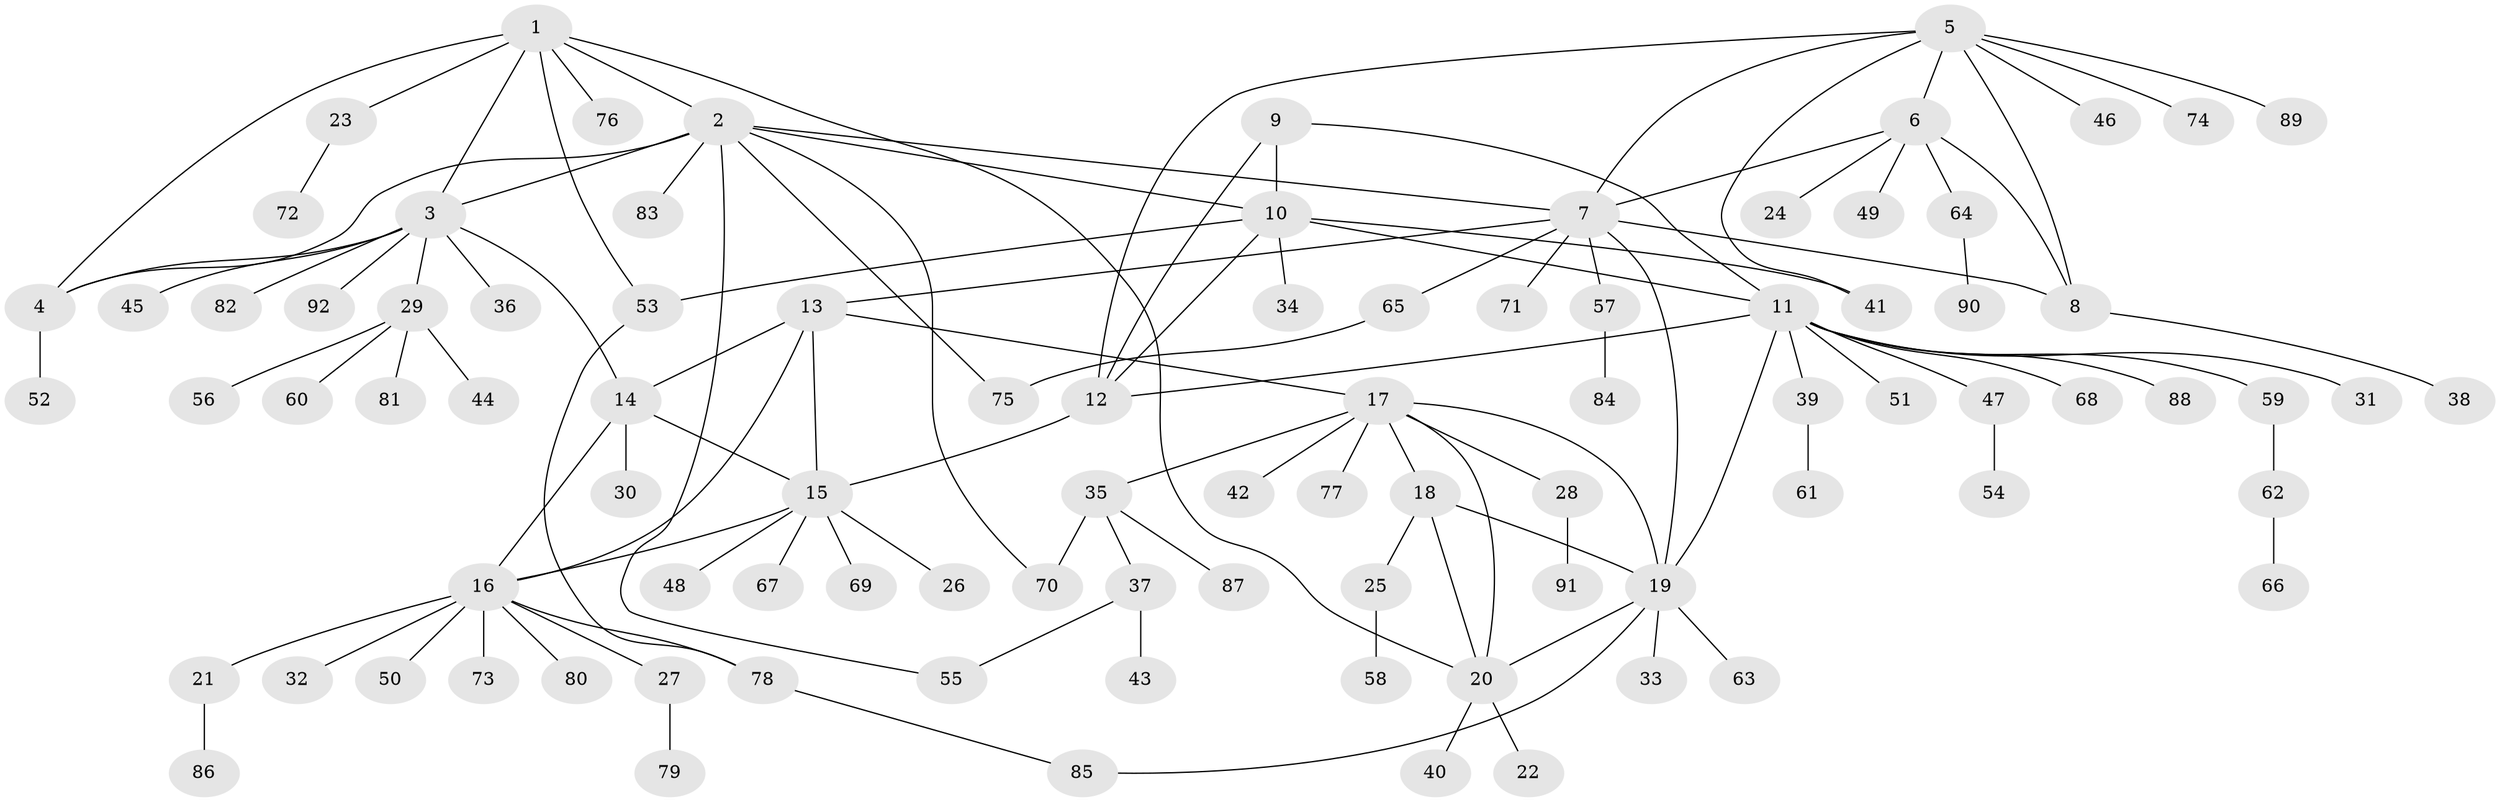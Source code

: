 // Generated by graph-tools (version 1.1) at 2025/54/03/09/25 04:54:58]
// undirected, 92 vertices, 119 edges
graph export_dot {
graph [start="1"]
  node [color=gray90,style=filled];
  1;
  2;
  3;
  4;
  5;
  6;
  7;
  8;
  9;
  10;
  11;
  12;
  13;
  14;
  15;
  16;
  17;
  18;
  19;
  20;
  21;
  22;
  23;
  24;
  25;
  26;
  27;
  28;
  29;
  30;
  31;
  32;
  33;
  34;
  35;
  36;
  37;
  38;
  39;
  40;
  41;
  42;
  43;
  44;
  45;
  46;
  47;
  48;
  49;
  50;
  51;
  52;
  53;
  54;
  55;
  56;
  57;
  58;
  59;
  60;
  61;
  62;
  63;
  64;
  65;
  66;
  67;
  68;
  69;
  70;
  71;
  72;
  73;
  74;
  75;
  76;
  77;
  78;
  79;
  80;
  81;
  82;
  83;
  84;
  85;
  86;
  87;
  88;
  89;
  90;
  91;
  92;
  1 -- 2;
  1 -- 3;
  1 -- 4;
  1 -- 20;
  1 -- 23;
  1 -- 53;
  1 -- 76;
  2 -- 3;
  2 -- 4;
  2 -- 7;
  2 -- 10;
  2 -- 55;
  2 -- 70;
  2 -- 75;
  2 -- 83;
  3 -- 4;
  3 -- 14;
  3 -- 29;
  3 -- 36;
  3 -- 45;
  3 -- 82;
  3 -- 92;
  4 -- 52;
  5 -- 6;
  5 -- 7;
  5 -- 8;
  5 -- 12;
  5 -- 41;
  5 -- 46;
  5 -- 74;
  5 -- 89;
  6 -- 7;
  6 -- 8;
  6 -- 24;
  6 -- 49;
  6 -- 64;
  7 -- 8;
  7 -- 13;
  7 -- 19;
  7 -- 57;
  7 -- 65;
  7 -- 71;
  8 -- 38;
  9 -- 10;
  9 -- 11;
  9 -- 12;
  10 -- 11;
  10 -- 12;
  10 -- 34;
  10 -- 41;
  10 -- 53;
  11 -- 12;
  11 -- 19;
  11 -- 31;
  11 -- 39;
  11 -- 47;
  11 -- 51;
  11 -- 59;
  11 -- 68;
  11 -- 88;
  12 -- 15;
  13 -- 14;
  13 -- 15;
  13 -- 16;
  13 -- 17;
  14 -- 15;
  14 -- 16;
  14 -- 30;
  15 -- 16;
  15 -- 26;
  15 -- 48;
  15 -- 67;
  15 -- 69;
  16 -- 21;
  16 -- 27;
  16 -- 32;
  16 -- 50;
  16 -- 73;
  16 -- 78;
  16 -- 80;
  17 -- 18;
  17 -- 19;
  17 -- 20;
  17 -- 28;
  17 -- 35;
  17 -- 42;
  17 -- 77;
  18 -- 19;
  18 -- 20;
  18 -- 25;
  19 -- 20;
  19 -- 33;
  19 -- 63;
  19 -- 85;
  20 -- 22;
  20 -- 40;
  21 -- 86;
  23 -- 72;
  25 -- 58;
  27 -- 79;
  28 -- 91;
  29 -- 44;
  29 -- 56;
  29 -- 60;
  29 -- 81;
  35 -- 37;
  35 -- 70;
  35 -- 87;
  37 -- 43;
  37 -- 55;
  39 -- 61;
  47 -- 54;
  53 -- 78;
  57 -- 84;
  59 -- 62;
  62 -- 66;
  64 -- 90;
  65 -- 75;
  78 -- 85;
}
